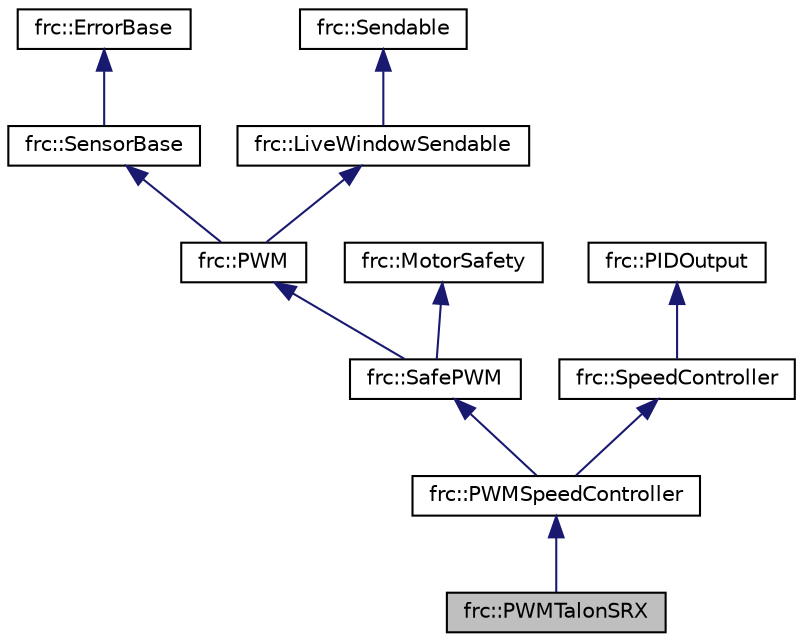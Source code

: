 digraph "frc::PWMTalonSRX"
{
  edge [fontname="Helvetica",fontsize="10",labelfontname="Helvetica",labelfontsize="10"];
  node [fontname="Helvetica",fontsize="10",shape=record];
  Node1 [label="frc::PWMTalonSRX",height=0.2,width=0.4,color="black", fillcolor="grey75", style="filled", fontcolor="black"];
  Node2 -> Node1 [dir="back",color="midnightblue",fontsize="10",style="solid",fontname="Helvetica"];
  Node2 [label="frc::PWMSpeedController",height=0.2,width=0.4,color="black", fillcolor="white", style="filled",URL="$classfrc_1_1PWMSpeedController.html",tooltip="Common base class for all PWM Speed Controllers. "];
  Node3 -> Node2 [dir="back",color="midnightblue",fontsize="10",style="solid",fontname="Helvetica"];
  Node3 [label="frc::SafePWM",height=0.2,width=0.4,color="black", fillcolor="white", style="filled",URL="$classfrc_1_1SafePWM.html",tooltip="A safe version of the PWM class. "];
  Node4 -> Node3 [dir="back",color="midnightblue",fontsize="10",style="solid",fontname="Helvetica"];
  Node4 [label="frc::PWM",height=0.2,width=0.4,color="black", fillcolor="white", style="filled",URL="$classfrc_1_1PWM.html",tooltip="Class implements the PWM generation in the FPGA. "];
  Node5 -> Node4 [dir="back",color="midnightblue",fontsize="10",style="solid",fontname="Helvetica"];
  Node5 [label="frc::SensorBase",height=0.2,width=0.4,color="black", fillcolor="white", style="filled",URL="$classfrc_1_1SensorBase.html",tooltip="Base class for all sensors. "];
  Node6 -> Node5 [dir="back",color="midnightblue",fontsize="10",style="solid",fontname="Helvetica"];
  Node6 [label="frc::ErrorBase",height=0.2,width=0.4,color="black", fillcolor="white", style="filled",URL="$classfrc_1_1ErrorBase.html",tooltip="Base class for most objects. "];
  Node7 -> Node4 [dir="back",color="midnightblue",fontsize="10",style="solid",fontname="Helvetica"];
  Node7 [label="frc::LiveWindowSendable",height=0.2,width=0.4,color="black", fillcolor="white", style="filled",URL="$classfrc_1_1LiveWindowSendable.html",tooltip="Live Window Sendable is a special type of object sendable to the live window. "];
  Node8 -> Node7 [dir="back",color="midnightblue",fontsize="10",style="solid",fontname="Helvetica"];
  Node8 [label="frc::Sendable",height=0.2,width=0.4,color="black", fillcolor="white", style="filled",URL="$classfrc_1_1Sendable.html"];
  Node9 -> Node3 [dir="back",color="midnightblue",fontsize="10",style="solid",fontname="Helvetica"];
  Node9 [label="frc::MotorSafety",height=0.2,width=0.4,color="black", fillcolor="white", style="filled",URL="$classfrc_1_1MotorSafety.html"];
  Node10 -> Node2 [dir="back",color="midnightblue",fontsize="10",style="solid",fontname="Helvetica"];
  Node10 [label="frc::SpeedController",height=0.2,width=0.4,color="black", fillcolor="white", style="filled",URL="$classfrc_1_1SpeedController.html",tooltip="Interface for speed controlling devices. "];
  Node11 -> Node10 [dir="back",color="midnightblue",fontsize="10",style="solid",fontname="Helvetica"];
  Node11 [label="frc::PIDOutput",height=0.2,width=0.4,color="black", fillcolor="white", style="filled",URL="$classfrc_1_1PIDOutput.html",tooltip="PIDOutput interface is a generic output for the PID class. "];
}
